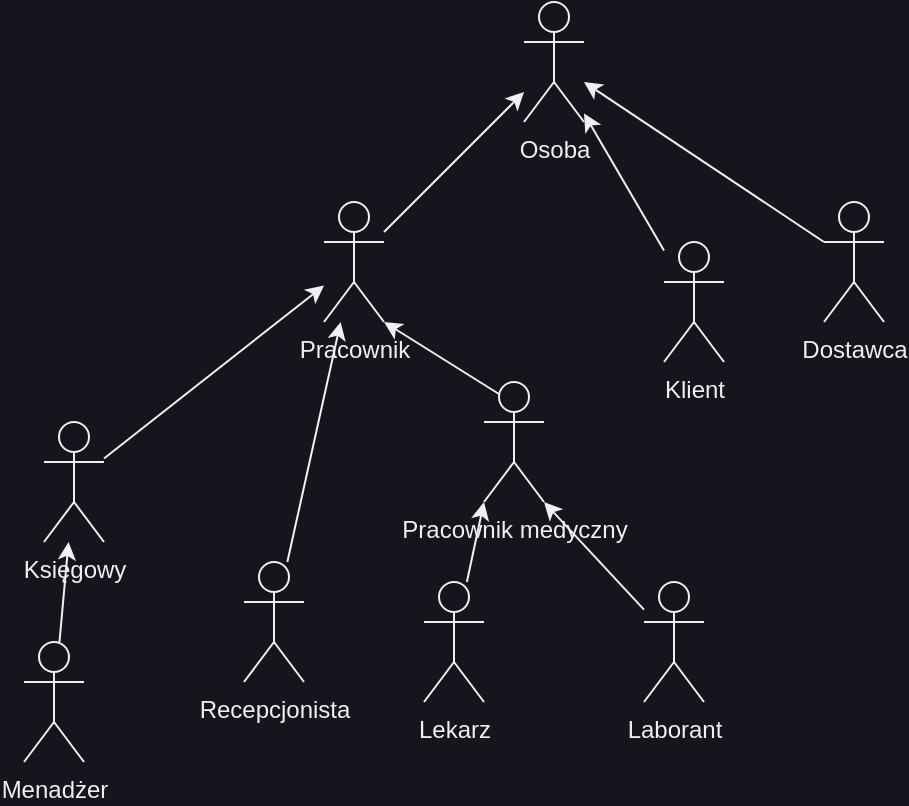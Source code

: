 <mxfile>
    <diagram id="0YOYk6wb6cNmY8IwZVml" name="Page-1">
        <mxGraphModel dx="1216" dy="792" grid="1" gridSize="10" guides="1" tooltips="1" connect="1" arrows="1" fold="1" page="1" pageScale="1" pageWidth="827" pageHeight="1169" background="#18141D" math="0" shadow="0">
            <root>
                <mxCell id="0"/>
                <mxCell id="1" parent="0"/>
                <mxCell id="3" value="Osoba" style="shape=umlActor;verticalLabelPosition=bottom;verticalAlign=top;html=1;outlineConnect=0;fillColor=#18141D;strokeColor=#F0F0F0;fontColor=#F0F0F0;" parent="1" vertex="1">
                    <mxGeometry x="310" y="60" width="30" height="60" as="geometry"/>
                </mxCell>
                <mxCell id="5" value="Pracownik" style="shape=umlActor;verticalLabelPosition=bottom;verticalAlign=top;html=1;outlineConnect=0;fillColor=#18141D;strokeColor=#F0F0F0;fontColor=#F0F0F0;" parent="1" vertex="1">
                    <mxGeometry x="210" y="160" width="30" height="60" as="geometry"/>
                </mxCell>
                <mxCell id="6" value="Klient" style="shape=umlActor;verticalLabelPosition=bottom;verticalAlign=top;html=1;outlineConnect=0;fillColor=#18141D;strokeColor=#F0F0F0;fontColor=#F0F0F0;" parent="1" vertex="1">
                    <mxGeometry x="380" y="180" width="30" height="60" as="geometry"/>
                </mxCell>
                <mxCell id="15" style="edgeStyle=none;html=1;fillColor=#18141D;strokeColor=#F0F0F0;fontColor=#F0F0F0;" parent="1" source="7" target="5" edge="1">
                    <mxGeometry relative="1" as="geometry">
                        <mxPoint x="210" y="220" as="targetPoint"/>
                    </mxGeometry>
                </mxCell>
                <mxCell id="7" value="Recepcjonista" style="shape=umlActor;verticalLabelPosition=bottom;verticalAlign=top;html=1;outlineConnect=0;fillColor=#18141D;strokeColor=#F0F0F0;fontColor=#F0F0F0;" parent="1" vertex="1">
                    <mxGeometry x="170" y="340" width="30" height="60" as="geometry"/>
                </mxCell>
                <mxCell id="16" style="edgeStyle=none;html=1;entryX=0;entryY=1;entryDx=0;entryDy=0;entryPerimeter=0;fillColor=#18141D;strokeColor=#F0F0F0;fontColor=#F0F0F0;" parent="1" source="8" target="22" edge="1">
                    <mxGeometry relative="1" as="geometry">
                        <mxPoint x="233" y="220" as="targetPoint"/>
                    </mxGeometry>
                </mxCell>
                <mxCell id="8" value="Lekarz" style="shape=umlActor;verticalLabelPosition=bottom;verticalAlign=top;html=1;outlineConnect=0;fillColor=#18141D;strokeColor=#F0F0F0;fontColor=#F0F0F0;" parent="1" vertex="1">
                    <mxGeometry x="260" y="350" width="30" height="60" as="geometry"/>
                </mxCell>
                <mxCell id="17" style="edgeStyle=none;html=1;entryX=1;entryY=1;entryDx=0;entryDy=0;entryPerimeter=0;fillColor=#18141D;strokeColor=#F0F0F0;fontColor=#F0F0F0;" parent="1" source="9" target="22" edge="1">
                    <mxGeometry relative="1" as="geometry">
                        <mxPoint x="240.0" y="220" as="targetPoint"/>
                    </mxGeometry>
                </mxCell>
                <mxCell id="9" value="Laborant" style="shape=umlActor;verticalLabelPosition=bottom;verticalAlign=top;html=1;outlineConnect=0;fillColor=#18141D;strokeColor=#F0F0F0;fontColor=#F0F0F0;" parent="1" vertex="1">
                    <mxGeometry x="370" y="350" width="30" height="60" as="geometry"/>
                </mxCell>
                <mxCell id="19" style="edgeStyle=none;html=1;fillColor=#18141D;strokeColor=#F0F0F0;fontColor=#F0F0F0;" parent="1" source="10" target="3" edge="1">
                    <mxGeometry relative="1" as="geometry"/>
                </mxCell>
                <mxCell id="10" value="Dostawca" style="shape=umlActor;verticalLabelPosition=bottom;verticalAlign=top;html=1;outlineConnect=0;fillColor=#18141D;strokeColor=#F0F0F0;fontColor=#F0F0F0;" parent="1" vertex="1">
                    <mxGeometry x="460" y="160" width="30" height="60" as="geometry"/>
                </mxCell>
                <mxCell id="18" style="edgeStyle=none;html=1;fillColor=#18141D;strokeColor=#F0F0F0;fontColor=#F0F0F0;" parent="1" source="11" target="20" edge="1">
                    <mxGeometry relative="1" as="geometry"/>
                </mxCell>
                <mxCell id="11" value="Menadżer" style="shape=umlActor;verticalLabelPosition=bottom;verticalAlign=top;html=1;outlineConnect=0;fillColor=#18141D;strokeColor=#F0F0F0;fontColor=#F0F0F0;" parent="1" vertex="1">
                    <mxGeometry x="60" y="380" width="30" height="60" as="geometry"/>
                </mxCell>
                <mxCell id="12" value="" style="endArrow=classic;html=1;fillColor=#18141D;strokeColor=#F0F0F0;fontColor=#F0F0F0;" parent="1" source="5" target="3" edge="1">
                    <mxGeometry width="50" height="50" relative="1" as="geometry">
                        <mxPoint x="250" y="180" as="sourcePoint"/>
                        <mxPoint x="300" y="130" as="targetPoint"/>
                    </mxGeometry>
                </mxCell>
                <mxCell id="14" value="" style="endArrow=classic;html=1;fillColor=#18141D;strokeColor=#F0F0F0;fontColor=#F0F0F0;" parent="1" source="6" target="3" edge="1">
                    <mxGeometry width="50" height="50" relative="1" as="geometry">
                        <mxPoint x="330" y="250" as="sourcePoint"/>
                        <mxPoint x="360" y="140" as="targetPoint"/>
                    </mxGeometry>
                </mxCell>
                <mxCell id="20" value="Księgowy" style="shape=umlActor;verticalLabelPosition=bottom;verticalAlign=top;html=1;outlineConnect=0;fillColor=#18141D;strokeColor=#F0F0F0;fontColor=#F0F0F0;" parent="1" vertex="1">
                    <mxGeometry x="70" y="270" width="30" height="60" as="geometry"/>
                </mxCell>
                <mxCell id="21" value="" style="endArrow=classic;html=1;fillColor=#18141D;strokeColor=#F0F0F0;fontColor=#F0F0F0;" parent="1" source="20" target="5" edge="1">
                    <mxGeometry width="50" height="50" relative="1" as="geometry">
                        <mxPoint x="130" y="180" as="sourcePoint"/>
                        <mxPoint x="180" y="130" as="targetPoint"/>
                    </mxGeometry>
                </mxCell>
                <mxCell id="26" style="edgeStyle=none;html=1;exitX=0.25;exitY=0.1;exitDx=0;exitDy=0;exitPerimeter=0;entryX=1;entryY=1;entryDx=0;entryDy=0;entryPerimeter=0;fillColor=#18141D;strokeColor=#F0F0F0;fontColor=#F0F0F0;" parent="1" source="22" target="5" edge="1">
                    <mxGeometry relative="1" as="geometry"/>
                </mxCell>
                <mxCell id="22" value="Pracownik medyczny" style="shape=umlActor;verticalLabelPosition=bottom;verticalAlign=top;html=1;outlineConnect=0;fillColor=#18141D;strokeColor=#F0F0F0;fontColor=#F0F0F0;" parent="1" vertex="1">
                    <mxGeometry x="290" y="250" width="30" height="60" as="geometry"/>
                </mxCell>
            </root>
        </mxGraphModel>
    </diagram>
</mxfile>